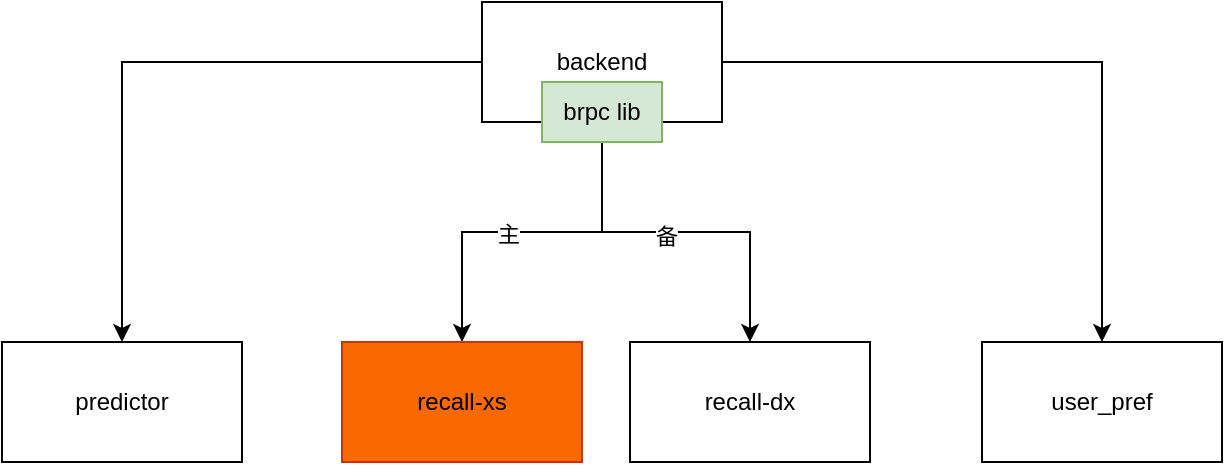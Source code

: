 <mxfile version="22.1.18" type="github">
  <diagram id="C5RBs43oDa-KdzZeNtuy" name="Page-1">
    <mxGraphModel dx="1434" dy="647" grid="1" gridSize="10" guides="1" tooltips="1" connect="1" arrows="1" fold="1" page="1" pageScale="1" pageWidth="827" pageHeight="1169" math="0" shadow="0">
      <root>
        <mxCell id="WIyWlLk6GJQsqaUBKTNV-0" />
        <mxCell id="WIyWlLk6GJQsqaUBKTNV-1" parent="WIyWlLk6GJQsqaUBKTNV-0" />
        <mxCell id="T7Tb9E2t_EW6X-HQl4Ex-5" style="edgeStyle=orthogonalEdgeStyle;rounded=0;orthogonalLoop=1;jettySize=auto;html=1;" edge="1" parent="WIyWlLk6GJQsqaUBKTNV-1" source="T7Tb9E2t_EW6X-HQl4Ex-0" target="T7Tb9E2t_EW6X-HQl4Ex-3">
          <mxGeometry relative="1" as="geometry" />
        </mxCell>
        <mxCell id="T7Tb9E2t_EW6X-HQl4Ex-12" value="主" style="edgeLabel;html=1;align=center;verticalAlign=middle;resizable=0;points=[];" vertex="1" connectable="0" parent="T7Tb9E2t_EW6X-HQl4Ex-5">
          <mxGeometry x="0.133" y="1" relative="1" as="geometry">
            <mxPoint as="offset" />
          </mxGeometry>
        </mxCell>
        <mxCell id="T7Tb9E2t_EW6X-HQl4Ex-6" style="edgeStyle=orthogonalEdgeStyle;rounded=0;orthogonalLoop=1;jettySize=auto;html=1;" edge="1" parent="WIyWlLk6GJQsqaUBKTNV-1" source="T7Tb9E2t_EW6X-HQl4Ex-0" target="T7Tb9E2t_EW6X-HQl4Ex-1">
          <mxGeometry relative="1" as="geometry" />
        </mxCell>
        <mxCell id="T7Tb9E2t_EW6X-HQl4Ex-13" value="备" style="edgeLabel;html=1;align=center;verticalAlign=middle;resizable=0;points=[];" vertex="1" connectable="0" parent="T7Tb9E2t_EW6X-HQl4Ex-6">
          <mxGeometry x="-0.054" y="-2" relative="1" as="geometry">
            <mxPoint as="offset" />
          </mxGeometry>
        </mxCell>
        <mxCell id="T7Tb9E2t_EW6X-HQl4Ex-9" style="edgeStyle=orthogonalEdgeStyle;rounded=0;orthogonalLoop=1;jettySize=auto;html=1;entryX=0.5;entryY=0;entryDx=0;entryDy=0;" edge="1" parent="WIyWlLk6GJQsqaUBKTNV-1" source="T7Tb9E2t_EW6X-HQl4Ex-0" target="T7Tb9E2t_EW6X-HQl4Ex-8">
          <mxGeometry relative="1" as="geometry" />
        </mxCell>
        <mxCell id="T7Tb9E2t_EW6X-HQl4Ex-10" style="edgeStyle=orthogonalEdgeStyle;rounded=0;orthogonalLoop=1;jettySize=auto;html=1;entryX=0.5;entryY=0;entryDx=0;entryDy=0;" edge="1" parent="WIyWlLk6GJQsqaUBKTNV-1" source="T7Tb9E2t_EW6X-HQl4Ex-0" target="T7Tb9E2t_EW6X-HQl4Ex-7">
          <mxGeometry relative="1" as="geometry" />
        </mxCell>
        <mxCell id="T7Tb9E2t_EW6X-HQl4Ex-0" value="backend" style="rounded=0;whiteSpace=wrap;html=1;" vertex="1" parent="WIyWlLk6GJQsqaUBKTNV-1">
          <mxGeometry x="340" y="170" width="120" height="60" as="geometry" />
        </mxCell>
        <mxCell id="T7Tb9E2t_EW6X-HQl4Ex-1" value="recall-dx" style="rounded=0;whiteSpace=wrap;html=1;" vertex="1" parent="WIyWlLk6GJQsqaUBKTNV-1">
          <mxGeometry x="414" y="340" width="120" height="60" as="geometry" />
        </mxCell>
        <mxCell id="T7Tb9E2t_EW6X-HQl4Ex-3" value="recall-xs" style="rounded=0;whiteSpace=wrap;html=1;fillColor=#fa6800;fontColor=#000000;strokeColor=#C73500;" vertex="1" parent="WIyWlLk6GJQsqaUBKTNV-1">
          <mxGeometry x="270" y="340" width="120" height="60" as="geometry" />
        </mxCell>
        <mxCell id="T7Tb9E2t_EW6X-HQl4Ex-7" value="predictor" style="rounded=0;whiteSpace=wrap;html=1;" vertex="1" parent="WIyWlLk6GJQsqaUBKTNV-1">
          <mxGeometry x="100" y="340" width="120" height="60" as="geometry" />
        </mxCell>
        <mxCell id="T7Tb9E2t_EW6X-HQl4Ex-8" value="user_pref" style="rounded=0;whiteSpace=wrap;html=1;" vertex="1" parent="WIyWlLk6GJQsqaUBKTNV-1">
          <mxGeometry x="590" y="340" width="120" height="60" as="geometry" />
        </mxCell>
        <mxCell id="T7Tb9E2t_EW6X-HQl4Ex-11" value="brpc lib" style="text;html=1;strokeColor=#82b366;fillColor=#d5e8d4;align=center;verticalAlign=middle;whiteSpace=wrap;rounded=0;" vertex="1" parent="WIyWlLk6GJQsqaUBKTNV-1">
          <mxGeometry x="370" y="210" width="60" height="30" as="geometry" />
        </mxCell>
      </root>
    </mxGraphModel>
  </diagram>
</mxfile>
